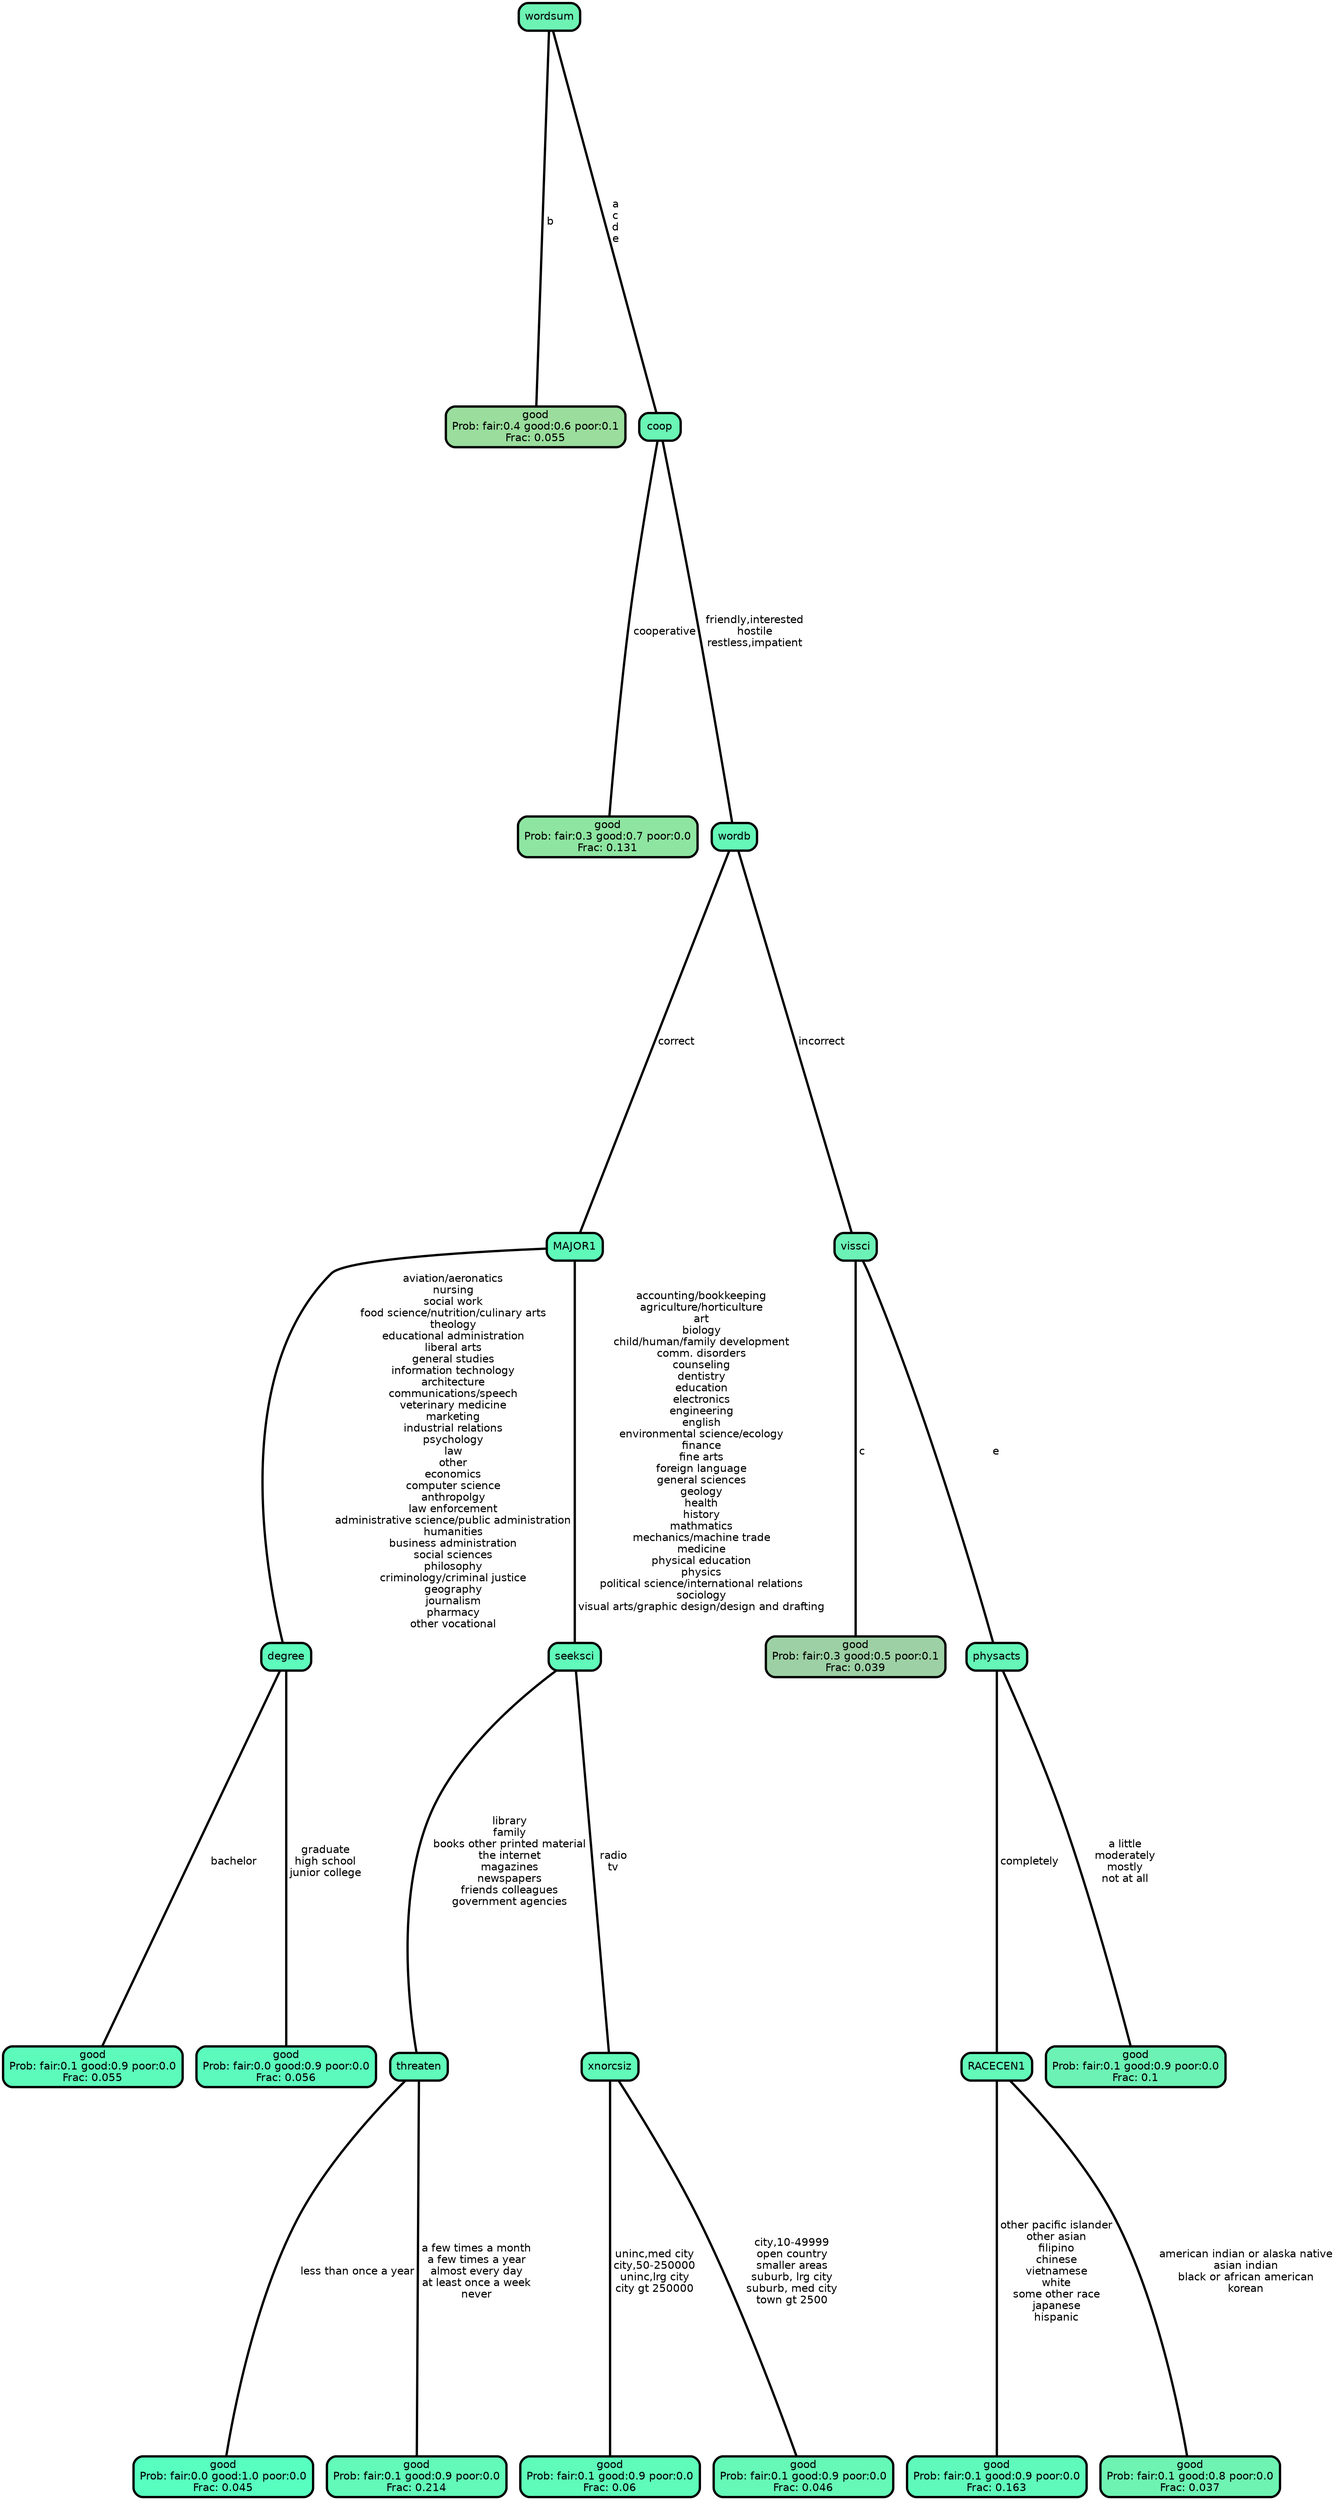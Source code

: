 graph Tree {
node [shape=box, style="filled, rounded",color="black",penwidth="3",fontcolor="black",                 fontname=helvetica] ;
graph [ranksep="0 equally", splines=straight,                 bgcolor=transparent, dpi=200] ;
edge [fontname=helvetica, color=black] ;
0 [label="good
Prob: fair:0.4 good:0.6 poor:0.1
Frac: 0.055", fillcolor="#9add9d"] ;
1 [label="wordsum", fillcolor="#6df3b4"] ;
2 [label="good
Prob: fair:0.3 good:0.7 poor:0.0
Frac: 0.131", fillcolor="#8ee5a1"] ;
3 [label="coop", fillcolor="#6af4b5"] ;
4 [label="good
Prob: fair:0.1 good:0.9 poor:0.0
Frac: 0.055", fillcolor="#5dfbbb"] ;
5 [label="degree", fillcolor="#5dfbbc"] ;
6 [label="good
Prob: fair:0.0 good:0.9 poor:0.0
Frac: 0.056", fillcolor="#5cfabd"] ;
7 [label="MAJOR1", fillcolor="#5ffaba"] ;
8 [label="good
Prob: fair:0.0 good:1.0 poor:0.0
Frac: 0.045", fillcolor="#57febf"] ;
9 [label="threaten", fillcolor="#60faba"] ;
10 [label="good
Prob: fair:0.1 good:0.9 poor:0.0
Frac: 0.214", fillcolor="#62f9b9"] ;
11 [label="seeksci", fillcolor="#60faba"] ;
12 [label="good
Prob: fair:0.1 good:0.9 poor:0.0
Frac: 0.06", fillcolor="#5efbba"] ;
13 [label="xnorcsiz", fillcolor="#61fab8"] ;
14 [label="good
Prob: fair:0.1 good:0.9 poor:0.0
Frac: 0.046", fillcolor="#65f8b6"] ;
15 [label="wordb", fillcolor="#64f7b8"] ;
16 [label="good
Prob: fair:0.3 good:0.5 poor:0.1
Frac: 0.039", fillcolor="#9dd1a5"] ;
17 [label="vissci", fillcolor="#6cf2b6"] ;
18 [label="good
Prob: fair:0.1 good:0.9 poor:0.0
Frac: 0.163", fillcolor="#5ffabb"] ;
19 [label="RACECEN1", fillcolor="#62f9b9"] ;
20 [label="good
Prob: fair:0.1 good:0.8 poor:0.0
Frac: 0.037", fillcolor="#6ef3b3"] ;
21 [label="physacts", fillcolor="#65f6b8"] ;
22 [label="good
Prob: fair:0.1 good:0.9 poor:0.0
Frac: 0.1", fillcolor="#6cf2b5"] ;
1 -- 0 [label=" b",penwidth=3] ;
1 -- 3 [label=" a\n c\n d\n e",penwidth=3] ;
3 -- 2 [label=" cooperative",penwidth=3] ;
3 -- 15 [label=" friendly,interested\n hostile\n restless,impatient",penwidth=3] ;
5 -- 4 [label=" bachelor",penwidth=3] ;
5 -- 6 [label=" graduate\n high school\n junior college",penwidth=3] ;
7 -- 5 [label=" aviation/aeronatics\n nursing\n social work\n food science/nutrition/culinary arts\n theology\n educational administration\n liberal arts\n general studies\n information technology\n architecture\n communications/speech\n veterinary medicine\n marketing\n industrial relations\n psychology\n law\n other\n economics\n computer science\n anthropolgy\n law enforcement\n administrative science/public administration\n humanities\n business administration\n social sciences\n philosophy\n criminology/criminal justice\n geography\n journalism\n pharmacy\n other vocational",penwidth=3] ;
7 -- 11 [label=" accounting/bookkeeping\n agriculture/horticulture\n art\n biology\n child/human/family development\n comm. disorders\n counseling\n dentistry\n education\n electronics\n engineering\n english\n environmental science/ecology\n finance\n fine arts\n foreign language\n general sciences\n geology\n health\n history\n mathmatics\n mechanics/machine trade\n medicine\n physical education\n physics\n political science/international relations\n sociology\n visual arts/graphic design/design and drafting",penwidth=3] ;
9 -- 8 [label=" less than once a year",penwidth=3] ;
9 -- 10 [label=" a few times a month\n a few times a year\n almost every day\n at least once a week\n never",penwidth=3] ;
11 -- 9 [label=" library\n family\n books other printed material\n the internet\n magazines\n newspapers\n friends colleagues\n government agencies",penwidth=3] ;
11 -- 13 [label=" radio\n tv",penwidth=3] ;
13 -- 12 [label=" uninc,med city\n city,50-250000\n uninc,lrg city\n city gt 250000",penwidth=3] ;
13 -- 14 [label=" city,10-49999\n open country\n smaller areas\n suburb, lrg city\n suburb, med city\n town gt 2500",penwidth=3] ;
15 -- 7 [label=" correct",penwidth=3] ;
15 -- 17 [label=" incorrect",penwidth=3] ;
17 -- 16 [label=" c",penwidth=3] ;
17 -- 21 [label=" e",penwidth=3] ;
19 -- 18 [label=" other pacific islander\n other asian\n filipino\n chinese\n vietnamese\n white\n some other race\n japanese\n hispanic",penwidth=3] ;
19 -- 20 [label=" american indian or alaska native\n asian indian\n black or african american\n korean",penwidth=3] ;
21 -- 19 [label=" completely",penwidth=3] ;
21 -- 22 [label=" a little\n moderately\n mostly\n not at all",penwidth=3] ;
{rank = same;}}